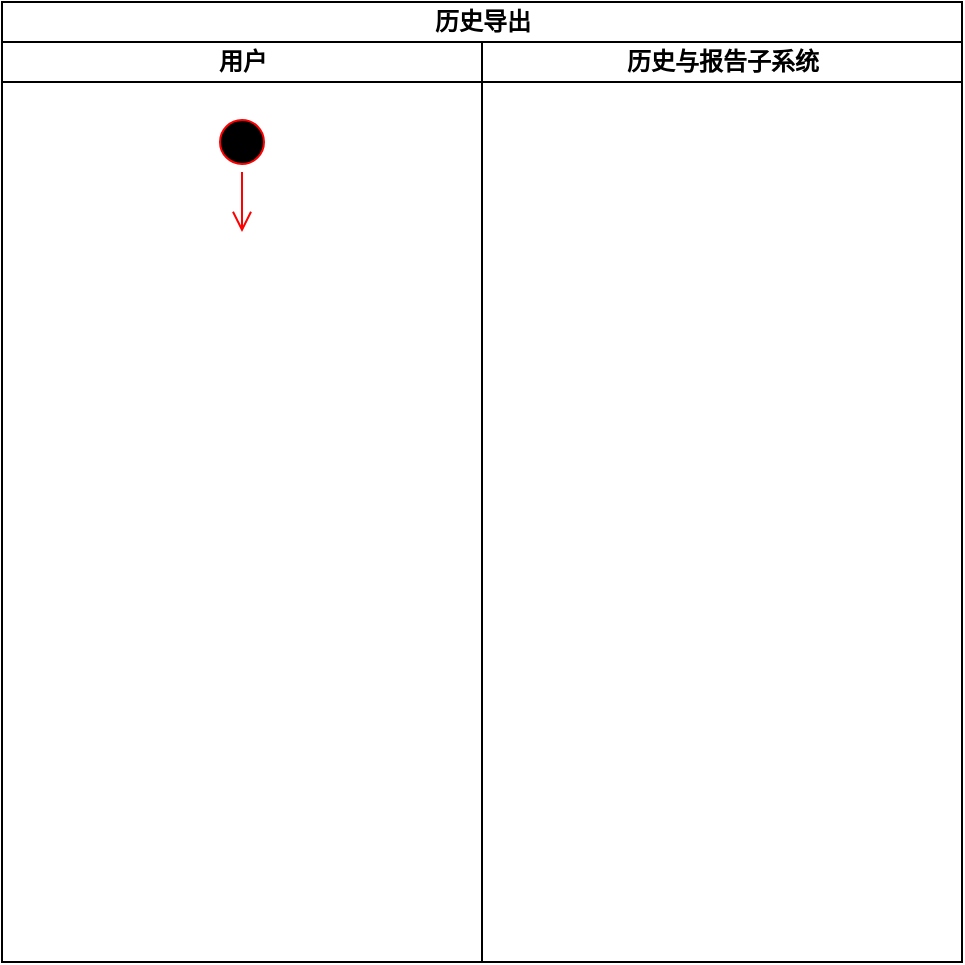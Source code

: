 <mxfile version="22.1.18" type="github">
  <diagram id="prtHgNgQTEPvFCAcTncT" name="Page-1">
    <mxGraphModel dx="1173" dy="600" grid="1" gridSize="10" guides="1" tooltips="1" connect="1" arrows="1" fold="1" page="1" pageScale="1" pageWidth="827" pageHeight="1169" math="0" shadow="0">
      <root>
        <mxCell id="0" />
        <mxCell id="1" parent="0" />
        <mxCell id="1lTnKkWmEhVcuDeUHYOu-1" value="历史导出" style="swimlane;childLayout=stackLayout;resizeParent=1;resizeParentMax=0;startSize=20;html=1;" vertex="1" parent="1">
          <mxGeometry x="190.0" y="105" width="480" height="480" as="geometry" />
        </mxCell>
        <mxCell id="1lTnKkWmEhVcuDeUHYOu-2" value="用户" style="swimlane;startSize=20;html=1;" vertex="1" parent="1lTnKkWmEhVcuDeUHYOu-1">
          <mxGeometry y="20" width="240" height="460" as="geometry" />
        </mxCell>
        <mxCell id="1lTnKkWmEhVcuDeUHYOu-5" value="" style="ellipse;html=1;shape=startState;fillColor=#000000;strokeColor=#ff0000;" vertex="1" parent="1lTnKkWmEhVcuDeUHYOu-2">
          <mxGeometry x="105.0" y="35" width="30" height="30" as="geometry" />
        </mxCell>
        <mxCell id="1lTnKkWmEhVcuDeUHYOu-6" value="" style="edgeStyle=orthogonalEdgeStyle;html=1;verticalAlign=bottom;endArrow=open;endSize=8;strokeColor=#ff0000;rounded=0;" edge="1" source="1lTnKkWmEhVcuDeUHYOu-5" parent="1lTnKkWmEhVcuDeUHYOu-2">
          <mxGeometry relative="1" as="geometry">
            <mxPoint x="120.0" y="95" as="targetPoint" />
          </mxGeometry>
        </mxCell>
        <mxCell id="1lTnKkWmEhVcuDeUHYOu-3" value="历史与报告子系统" style="swimlane;startSize=20;html=1;" vertex="1" parent="1lTnKkWmEhVcuDeUHYOu-1">
          <mxGeometry x="240" y="20" width="240" height="460" as="geometry" />
        </mxCell>
      </root>
    </mxGraphModel>
  </diagram>
</mxfile>
